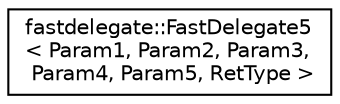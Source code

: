 digraph "Graphical Class Hierarchy"
{
 // INTERACTIVE_SVG=YES
  edge [fontname="Helvetica",fontsize="10",labelfontname="Helvetica",labelfontsize="10"];
  node [fontname="Helvetica",fontsize="10",shape=record];
  rankdir="LR";
  Node1 [label="fastdelegate::FastDelegate5\l\< Param1, Param2, Param3,\l Param4, Param5, RetType \>",height=0.2,width=0.4,color="black", fillcolor="white", style="filled",URL="$classfastdelegate_1_1FastDelegate5.html"];
}
